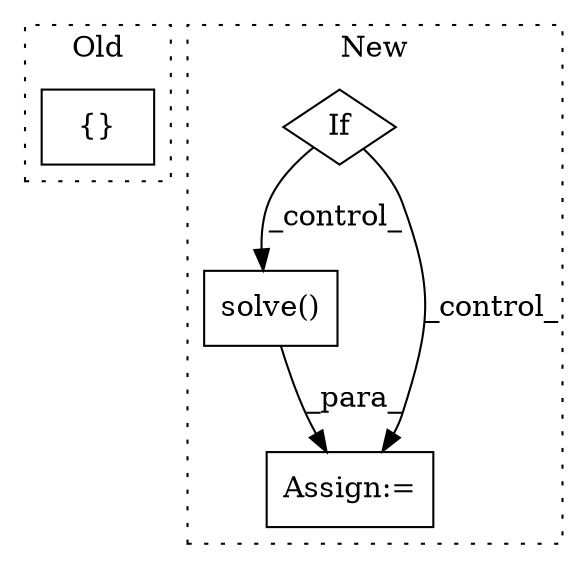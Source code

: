 digraph G {
subgraph cluster0 {
1 [label="{}" a="59" s="5406,5424" l="1,0" shape="box"];
label = "Old";
style="dotted";
}
subgraph cluster1 {
2 [label="solve()" a="75" s="7048,7084" l="19,13" shape="box"];
3 [label="If" a="96" s="6692" l="3" shape="diamond"];
4 [label="Assign:=" a="68" s="7045" l="3" shape="box"];
label = "New";
style="dotted";
}
2 -> 4 [label="_para_"];
3 -> 4 [label="_control_"];
3 -> 2 [label="_control_"];
}